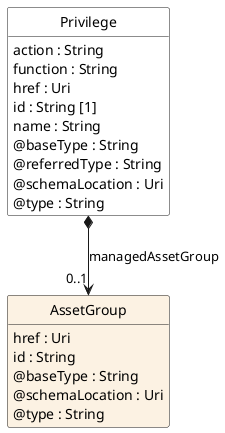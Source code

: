 @startuml
hide circle
hide methods
hide stereotype
show <<Enumeration>> stereotype
skinparam class {
   BackgroundColor<<Enumeration>> #E6F5F7
   BackgroundColor<<Ref>> #FFFFE0
   BackgroundColor<<Pivot>> #FFFFFFF
   BackgroundColor<<SimpleType>> #E2F0DA
   BackgroundColor #FCF2E3
}

class Privilege <<Pivot>> {
    action : String
    function : String
    href : Uri
    id : String [1]
    name : String
    @baseType : String
    @referredType : String
    @schemaLocation : Uri
    @type : String
}

class AssetGroup  {
    href : Uri
    id : String
    @baseType : String
    @schemaLocation : Uri
    @type : String
}

Privilege *-->  "0..1" AssetGroup : managedAssetGroup

@enduml